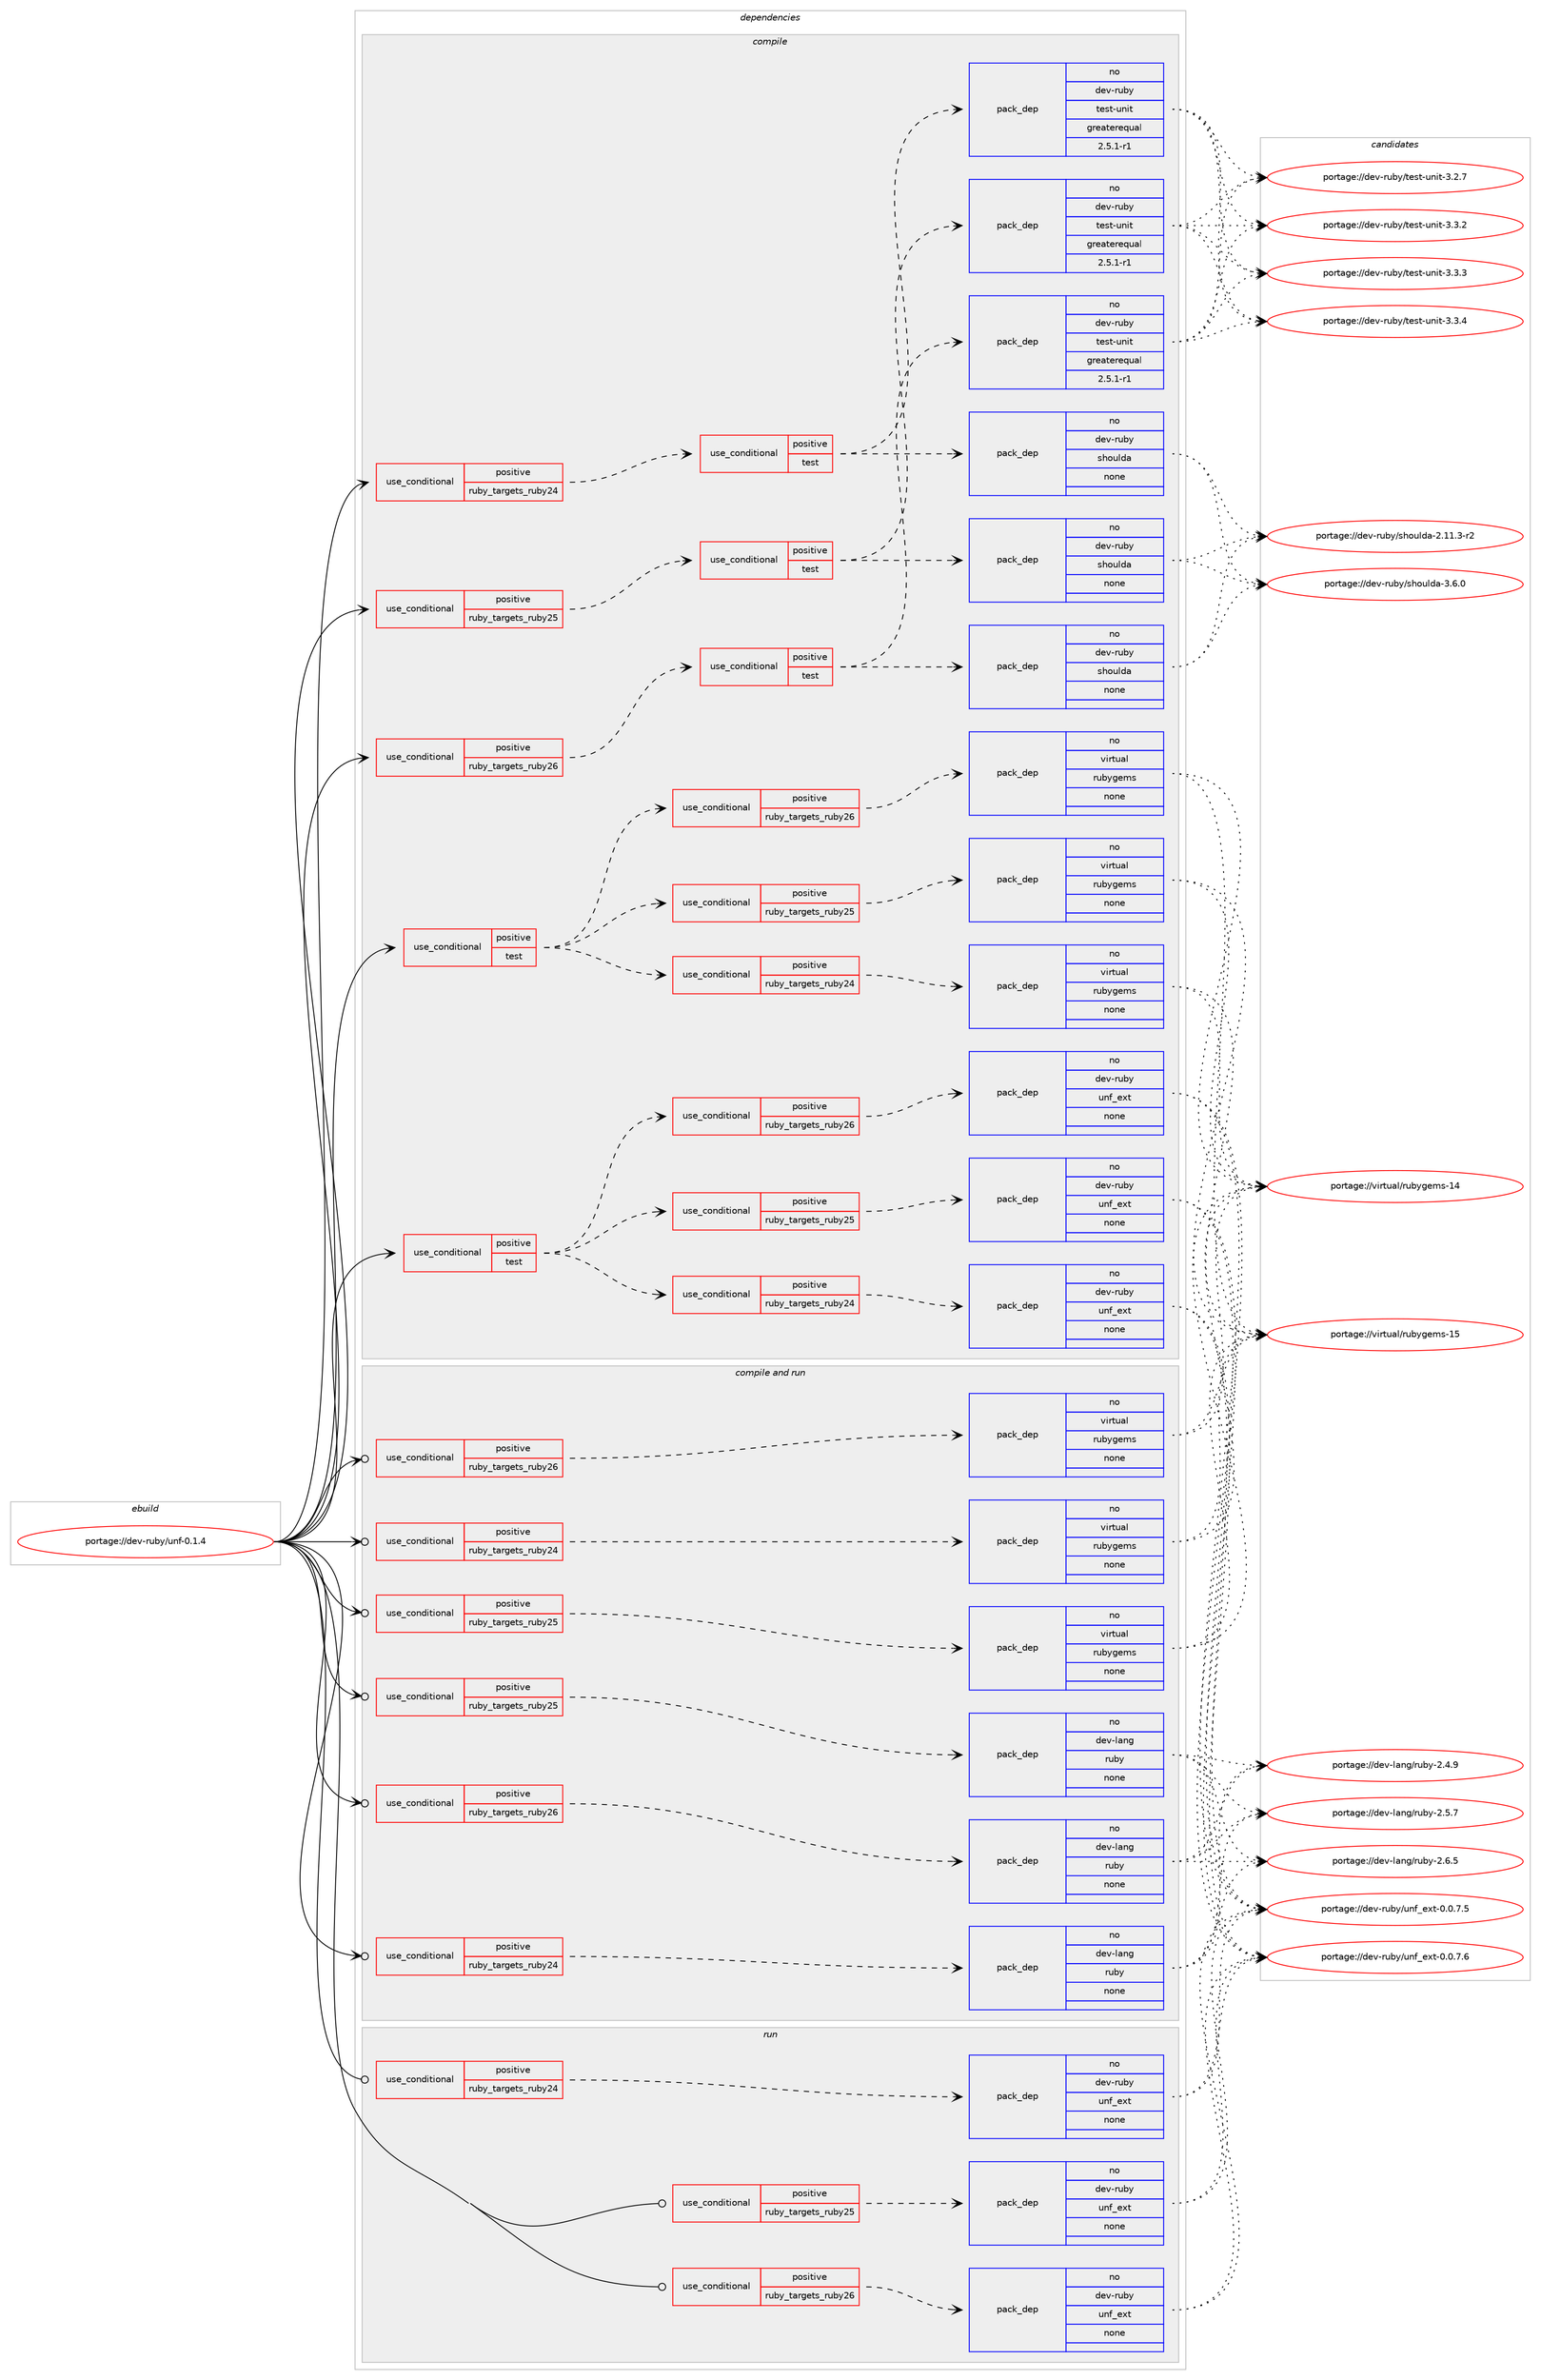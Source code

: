 digraph prolog {

# *************
# Graph options
# *************

newrank=true;
concentrate=true;
compound=true;
graph [rankdir=LR,fontname=Helvetica,fontsize=10,ranksep=1.5];#, ranksep=2.5, nodesep=0.2];
edge  [arrowhead=vee];
node  [fontname=Helvetica,fontsize=10];

# **********
# The ebuild
# **********

subgraph cluster_leftcol {
color=gray;
rank=same;
label=<<i>ebuild</i>>;
id [label="portage://dev-ruby/unf-0.1.4", color=red, width=4, href="../dev-ruby/unf-0.1.4.svg"];
}

# ****************
# The dependencies
# ****************

subgraph cluster_midcol {
color=gray;
label=<<i>dependencies</i>>;
subgraph cluster_compile {
fillcolor="#eeeeee";
style=filled;
label=<<i>compile</i>>;
subgraph cond69109 {
dependency254954 [label=<<TABLE BORDER="0" CELLBORDER="1" CELLSPACING="0" CELLPADDING="4"><TR><TD ROWSPAN="3" CELLPADDING="10">use_conditional</TD></TR><TR><TD>positive</TD></TR><TR><TD>ruby_targets_ruby24</TD></TR></TABLE>>, shape=none, color=red];
subgraph cond69110 {
dependency254955 [label=<<TABLE BORDER="0" CELLBORDER="1" CELLSPACING="0" CELLPADDING="4"><TR><TD ROWSPAN="3" CELLPADDING="10">use_conditional</TD></TR><TR><TD>positive</TD></TR><TR><TD>test</TD></TR></TABLE>>, shape=none, color=red];
subgraph pack182284 {
dependency254956 [label=<<TABLE BORDER="0" CELLBORDER="1" CELLSPACING="0" CELLPADDING="4" WIDTH="220"><TR><TD ROWSPAN="6" CELLPADDING="30">pack_dep</TD></TR><TR><TD WIDTH="110">no</TD></TR><TR><TD>dev-ruby</TD></TR><TR><TD>test-unit</TD></TR><TR><TD>greaterequal</TD></TR><TR><TD>2.5.1-r1</TD></TR></TABLE>>, shape=none, color=blue];
}
dependency254955:e -> dependency254956:w [weight=20,style="dashed",arrowhead="vee"];
subgraph pack182285 {
dependency254957 [label=<<TABLE BORDER="0" CELLBORDER="1" CELLSPACING="0" CELLPADDING="4" WIDTH="220"><TR><TD ROWSPAN="6" CELLPADDING="30">pack_dep</TD></TR><TR><TD WIDTH="110">no</TD></TR><TR><TD>dev-ruby</TD></TR><TR><TD>shoulda</TD></TR><TR><TD>none</TD></TR><TR><TD></TD></TR></TABLE>>, shape=none, color=blue];
}
dependency254955:e -> dependency254957:w [weight=20,style="dashed",arrowhead="vee"];
}
dependency254954:e -> dependency254955:w [weight=20,style="dashed",arrowhead="vee"];
}
id:e -> dependency254954:w [weight=20,style="solid",arrowhead="vee"];
subgraph cond69111 {
dependency254958 [label=<<TABLE BORDER="0" CELLBORDER="1" CELLSPACING="0" CELLPADDING="4"><TR><TD ROWSPAN="3" CELLPADDING="10">use_conditional</TD></TR><TR><TD>positive</TD></TR><TR><TD>ruby_targets_ruby25</TD></TR></TABLE>>, shape=none, color=red];
subgraph cond69112 {
dependency254959 [label=<<TABLE BORDER="0" CELLBORDER="1" CELLSPACING="0" CELLPADDING="4"><TR><TD ROWSPAN="3" CELLPADDING="10">use_conditional</TD></TR><TR><TD>positive</TD></TR><TR><TD>test</TD></TR></TABLE>>, shape=none, color=red];
subgraph pack182286 {
dependency254960 [label=<<TABLE BORDER="0" CELLBORDER="1" CELLSPACING="0" CELLPADDING="4" WIDTH="220"><TR><TD ROWSPAN="6" CELLPADDING="30">pack_dep</TD></TR><TR><TD WIDTH="110">no</TD></TR><TR><TD>dev-ruby</TD></TR><TR><TD>test-unit</TD></TR><TR><TD>greaterequal</TD></TR><TR><TD>2.5.1-r1</TD></TR></TABLE>>, shape=none, color=blue];
}
dependency254959:e -> dependency254960:w [weight=20,style="dashed",arrowhead="vee"];
subgraph pack182287 {
dependency254961 [label=<<TABLE BORDER="0" CELLBORDER="1" CELLSPACING="0" CELLPADDING="4" WIDTH="220"><TR><TD ROWSPAN="6" CELLPADDING="30">pack_dep</TD></TR><TR><TD WIDTH="110">no</TD></TR><TR><TD>dev-ruby</TD></TR><TR><TD>shoulda</TD></TR><TR><TD>none</TD></TR><TR><TD></TD></TR></TABLE>>, shape=none, color=blue];
}
dependency254959:e -> dependency254961:w [weight=20,style="dashed",arrowhead="vee"];
}
dependency254958:e -> dependency254959:w [weight=20,style="dashed",arrowhead="vee"];
}
id:e -> dependency254958:w [weight=20,style="solid",arrowhead="vee"];
subgraph cond69113 {
dependency254962 [label=<<TABLE BORDER="0" CELLBORDER="1" CELLSPACING="0" CELLPADDING="4"><TR><TD ROWSPAN="3" CELLPADDING="10">use_conditional</TD></TR><TR><TD>positive</TD></TR><TR><TD>ruby_targets_ruby26</TD></TR></TABLE>>, shape=none, color=red];
subgraph cond69114 {
dependency254963 [label=<<TABLE BORDER="0" CELLBORDER="1" CELLSPACING="0" CELLPADDING="4"><TR><TD ROWSPAN="3" CELLPADDING="10">use_conditional</TD></TR><TR><TD>positive</TD></TR><TR><TD>test</TD></TR></TABLE>>, shape=none, color=red];
subgraph pack182288 {
dependency254964 [label=<<TABLE BORDER="0" CELLBORDER="1" CELLSPACING="0" CELLPADDING="4" WIDTH="220"><TR><TD ROWSPAN="6" CELLPADDING="30">pack_dep</TD></TR><TR><TD WIDTH="110">no</TD></TR><TR><TD>dev-ruby</TD></TR><TR><TD>test-unit</TD></TR><TR><TD>greaterequal</TD></TR><TR><TD>2.5.1-r1</TD></TR></TABLE>>, shape=none, color=blue];
}
dependency254963:e -> dependency254964:w [weight=20,style="dashed",arrowhead="vee"];
subgraph pack182289 {
dependency254965 [label=<<TABLE BORDER="0" CELLBORDER="1" CELLSPACING="0" CELLPADDING="4" WIDTH="220"><TR><TD ROWSPAN="6" CELLPADDING="30">pack_dep</TD></TR><TR><TD WIDTH="110">no</TD></TR><TR><TD>dev-ruby</TD></TR><TR><TD>shoulda</TD></TR><TR><TD>none</TD></TR><TR><TD></TD></TR></TABLE>>, shape=none, color=blue];
}
dependency254963:e -> dependency254965:w [weight=20,style="dashed",arrowhead="vee"];
}
dependency254962:e -> dependency254963:w [weight=20,style="dashed",arrowhead="vee"];
}
id:e -> dependency254962:w [weight=20,style="solid",arrowhead="vee"];
subgraph cond69115 {
dependency254966 [label=<<TABLE BORDER="0" CELLBORDER="1" CELLSPACING="0" CELLPADDING="4"><TR><TD ROWSPAN="3" CELLPADDING="10">use_conditional</TD></TR><TR><TD>positive</TD></TR><TR><TD>test</TD></TR></TABLE>>, shape=none, color=red];
subgraph cond69116 {
dependency254967 [label=<<TABLE BORDER="0" CELLBORDER="1" CELLSPACING="0" CELLPADDING="4"><TR><TD ROWSPAN="3" CELLPADDING="10">use_conditional</TD></TR><TR><TD>positive</TD></TR><TR><TD>ruby_targets_ruby24</TD></TR></TABLE>>, shape=none, color=red];
subgraph pack182290 {
dependency254968 [label=<<TABLE BORDER="0" CELLBORDER="1" CELLSPACING="0" CELLPADDING="4" WIDTH="220"><TR><TD ROWSPAN="6" CELLPADDING="30">pack_dep</TD></TR><TR><TD WIDTH="110">no</TD></TR><TR><TD>dev-ruby</TD></TR><TR><TD>unf_ext</TD></TR><TR><TD>none</TD></TR><TR><TD></TD></TR></TABLE>>, shape=none, color=blue];
}
dependency254967:e -> dependency254968:w [weight=20,style="dashed",arrowhead="vee"];
}
dependency254966:e -> dependency254967:w [weight=20,style="dashed",arrowhead="vee"];
subgraph cond69117 {
dependency254969 [label=<<TABLE BORDER="0" CELLBORDER="1" CELLSPACING="0" CELLPADDING="4"><TR><TD ROWSPAN="3" CELLPADDING="10">use_conditional</TD></TR><TR><TD>positive</TD></TR><TR><TD>ruby_targets_ruby25</TD></TR></TABLE>>, shape=none, color=red];
subgraph pack182291 {
dependency254970 [label=<<TABLE BORDER="0" CELLBORDER="1" CELLSPACING="0" CELLPADDING="4" WIDTH="220"><TR><TD ROWSPAN="6" CELLPADDING="30">pack_dep</TD></TR><TR><TD WIDTH="110">no</TD></TR><TR><TD>dev-ruby</TD></TR><TR><TD>unf_ext</TD></TR><TR><TD>none</TD></TR><TR><TD></TD></TR></TABLE>>, shape=none, color=blue];
}
dependency254969:e -> dependency254970:w [weight=20,style="dashed",arrowhead="vee"];
}
dependency254966:e -> dependency254969:w [weight=20,style="dashed",arrowhead="vee"];
subgraph cond69118 {
dependency254971 [label=<<TABLE BORDER="0" CELLBORDER="1" CELLSPACING="0" CELLPADDING="4"><TR><TD ROWSPAN="3" CELLPADDING="10">use_conditional</TD></TR><TR><TD>positive</TD></TR><TR><TD>ruby_targets_ruby26</TD></TR></TABLE>>, shape=none, color=red];
subgraph pack182292 {
dependency254972 [label=<<TABLE BORDER="0" CELLBORDER="1" CELLSPACING="0" CELLPADDING="4" WIDTH="220"><TR><TD ROWSPAN="6" CELLPADDING="30">pack_dep</TD></TR><TR><TD WIDTH="110">no</TD></TR><TR><TD>dev-ruby</TD></TR><TR><TD>unf_ext</TD></TR><TR><TD>none</TD></TR><TR><TD></TD></TR></TABLE>>, shape=none, color=blue];
}
dependency254971:e -> dependency254972:w [weight=20,style="dashed",arrowhead="vee"];
}
dependency254966:e -> dependency254971:w [weight=20,style="dashed",arrowhead="vee"];
}
id:e -> dependency254966:w [weight=20,style="solid",arrowhead="vee"];
subgraph cond69119 {
dependency254973 [label=<<TABLE BORDER="0" CELLBORDER="1" CELLSPACING="0" CELLPADDING="4"><TR><TD ROWSPAN="3" CELLPADDING="10">use_conditional</TD></TR><TR><TD>positive</TD></TR><TR><TD>test</TD></TR></TABLE>>, shape=none, color=red];
subgraph cond69120 {
dependency254974 [label=<<TABLE BORDER="0" CELLBORDER="1" CELLSPACING="0" CELLPADDING="4"><TR><TD ROWSPAN="3" CELLPADDING="10">use_conditional</TD></TR><TR><TD>positive</TD></TR><TR><TD>ruby_targets_ruby24</TD></TR></TABLE>>, shape=none, color=red];
subgraph pack182293 {
dependency254975 [label=<<TABLE BORDER="0" CELLBORDER="1" CELLSPACING="0" CELLPADDING="4" WIDTH="220"><TR><TD ROWSPAN="6" CELLPADDING="30">pack_dep</TD></TR><TR><TD WIDTH="110">no</TD></TR><TR><TD>virtual</TD></TR><TR><TD>rubygems</TD></TR><TR><TD>none</TD></TR><TR><TD></TD></TR></TABLE>>, shape=none, color=blue];
}
dependency254974:e -> dependency254975:w [weight=20,style="dashed",arrowhead="vee"];
}
dependency254973:e -> dependency254974:w [weight=20,style="dashed",arrowhead="vee"];
subgraph cond69121 {
dependency254976 [label=<<TABLE BORDER="0" CELLBORDER="1" CELLSPACING="0" CELLPADDING="4"><TR><TD ROWSPAN="3" CELLPADDING="10">use_conditional</TD></TR><TR><TD>positive</TD></TR><TR><TD>ruby_targets_ruby25</TD></TR></TABLE>>, shape=none, color=red];
subgraph pack182294 {
dependency254977 [label=<<TABLE BORDER="0" CELLBORDER="1" CELLSPACING="0" CELLPADDING="4" WIDTH="220"><TR><TD ROWSPAN="6" CELLPADDING="30">pack_dep</TD></TR><TR><TD WIDTH="110">no</TD></TR><TR><TD>virtual</TD></TR><TR><TD>rubygems</TD></TR><TR><TD>none</TD></TR><TR><TD></TD></TR></TABLE>>, shape=none, color=blue];
}
dependency254976:e -> dependency254977:w [weight=20,style="dashed",arrowhead="vee"];
}
dependency254973:e -> dependency254976:w [weight=20,style="dashed",arrowhead="vee"];
subgraph cond69122 {
dependency254978 [label=<<TABLE BORDER="0" CELLBORDER="1" CELLSPACING="0" CELLPADDING="4"><TR><TD ROWSPAN="3" CELLPADDING="10">use_conditional</TD></TR><TR><TD>positive</TD></TR><TR><TD>ruby_targets_ruby26</TD></TR></TABLE>>, shape=none, color=red];
subgraph pack182295 {
dependency254979 [label=<<TABLE BORDER="0" CELLBORDER="1" CELLSPACING="0" CELLPADDING="4" WIDTH="220"><TR><TD ROWSPAN="6" CELLPADDING="30">pack_dep</TD></TR><TR><TD WIDTH="110">no</TD></TR><TR><TD>virtual</TD></TR><TR><TD>rubygems</TD></TR><TR><TD>none</TD></TR><TR><TD></TD></TR></TABLE>>, shape=none, color=blue];
}
dependency254978:e -> dependency254979:w [weight=20,style="dashed",arrowhead="vee"];
}
dependency254973:e -> dependency254978:w [weight=20,style="dashed",arrowhead="vee"];
}
id:e -> dependency254973:w [weight=20,style="solid",arrowhead="vee"];
}
subgraph cluster_compileandrun {
fillcolor="#eeeeee";
style=filled;
label=<<i>compile and run</i>>;
subgraph cond69123 {
dependency254980 [label=<<TABLE BORDER="0" CELLBORDER="1" CELLSPACING="0" CELLPADDING="4"><TR><TD ROWSPAN="3" CELLPADDING="10">use_conditional</TD></TR><TR><TD>positive</TD></TR><TR><TD>ruby_targets_ruby24</TD></TR></TABLE>>, shape=none, color=red];
subgraph pack182296 {
dependency254981 [label=<<TABLE BORDER="0" CELLBORDER="1" CELLSPACING="0" CELLPADDING="4" WIDTH="220"><TR><TD ROWSPAN="6" CELLPADDING="30">pack_dep</TD></TR><TR><TD WIDTH="110">no</TD></TR><TR><TD>dev-lang</TD></TR><TR><TD>ruby</TD></TR><TR><TD>none</TD></TR><TR><TD></TD></TR></TABLE>>, shape=none, color=blue];
}
dependency254980:e -> dependency254981:w [weight=20,style="dashed",arrowhead="vee"];
}
id:e -> dependency254980:w [weight=20,style="solid",arrowhead="odotvee"];
subgraph cond69124 {
dependency254982 [label=<<TABLE BORDER="0" CELLBORDER="1" CELLSPACING="0" CELLPADDING="4"><TR><TD ROWSPAN="3" CELLPADDING="10">use_conditional</TD></TR><TR><TD>positive</TD></TR><TR><TD>ruby_targets_ruby24</TD></TR></TABLE>>, shape=none, color=red];
subgraph pack182297 {
dependency254983 [label=<<TABLE BORDER="0" CELLBORDER="1" CELLSPACING="0" CELLPADDING="4" WIDTH="220"><TR><TD ROWSPAN="6" CELLPADDING="30">pack_dep</TD></TR><TR><TD WIDTH="110">no</TD></TR><TR><TD>virtual</TD></TR><TR><TD>rubygems</TD></TR><TR><TD>none</TD></TR><TR><TD></TD></TR></TABLE>>, shape=none, color=blue];
}
dependency254982:e -> dependency254983:w [weight=20,style="dashed",arrowhead="vee"];
}
id:e -> dependency254982:w [weight=20,style="solid",arrowhead="odotvee"];
subgraph cond69125 {
dependency254984 [label=<<TABLE BORDER="0" CELLBORDER="1" CELLSPACING="0" CELLPADDING="4"><TR><TD ROWSPAN="3" CELLPADDING="10">use_conditional</TD></TR><TR><TD>positive</TD></TR><TR><TD>ruby_targets_ruby25</TD></TR></TABLE>>, shape=none, color=red];
subgraph pack182298 {
dependency254985 [label=<<TABLE BORDER="0" CELLBORDER="1" CELLSPACING="0" CELLPADDING="4" WIDTH="220"><TR><TD ROWSPAN="6" CELLPADDING="30">pack_dep</TD></TR><TR><TD WIDTH="110">no</TD></TR><TR><TD>dev-lang</TD></TR><TR><TD>ruby</TD></TR><TR><TD>none</TD></TR><TR><TD></TD></TR></TABLE>>, shape=none, color=blue];
}
dependency254984:e -> dependency254985:w [weight=20,style="dashed",arrowhead="vee"];
}
id:e -> dependency254984:w [weight=20,style="solid",arrowhead="odotvee"];
subgraph cond69126 {
dependency254986 [label=<<TABLE BORDER="0" CELLBORDER="1" CELLSPACING="0" CELLPADDING="4"><TR><TD ROWSPAN="3" CELLPADDING="10">use_conditional</TD></TR><TR><TD>positive</TD></TR><TR><TD>ruby_targets_ruby25</TD></TR></TABLE>>, shape=none, color=red];
subgraph pack182299 {
dependency254987 [label=<<TABLE BORDER="0" CELLBORDER="1" CELLSPACING="0" CELLPADDING="4" WIDTH="220"><TR><TD ROWSPAN="6" CELLPADDING="30">pack_dep</TD></TR><TR><TD WIDTH="110">no</TD></TR><TR><TD>virtual</TD></TR><TR><TD>rubygems</TD></TR><TR><TD>none</TD></TR><TR><TD></TD></TR></TABLE>>, shape=none, color=blue];
}
dependency254986:e -> dependency254987:w [weight=20,style="dashed",arrowhead="vee"];
}
id:e -> dependency254986:w [weight=20,style="solid",arrowhead="odotvee"];
subgraph cond69127 {
dependency254988 [label=<<TABLE BORDER="0" CELLBORDER="1" CELLSPACING="0" CELLPADDING="4"><TR><TD ROWSPAN="3" CELLPADDING="10">use_conditional</TD></TR><TR><TD>positive</TD></TR><TR><TD>ruby_targets_ruby26</TD></TR></TABLE>>, shape=none, color=red];
subgraph pack182300 {
dependency254989 [label=<<TABLE BORDER="0" CELLBORDER="1" CELLSPACING="0" CELLPADDING="4" WIDTH="220"><TR><TD ROWSPAN="6" CELLPADDING="30">pack_dep</TD></TR><TR><TD WIDTH="110">no</TD></TR><TR><TD>dev-lang</TD></TR><TR><TD>ruby</TD></TR><TR><TD>none</TD></TR><TR><TD></TD></TR></TABLE>>, shape=none, color=blue];
}
dependency254988:e -> dependency254989:w [weight=20,style="dashed",arrowhead="vee"];
}
id:e -> dependency254988:w [weight=20,style="solid",arrowhead="odotvee"];
subgraph cond69128 {
dependency254990 [label=<<TABLE BORDER="0" CELLBORDER="1" CELLSPACING="0" CELLPADDING="4"><TR><TD ROWSPAN="3" CELLPADDING="10">use_conditional</TD></TR><TR><TD>positive</TD></TR><TR><TD>ruby_targets_ruby26</TD></TR></TABLE>>, shape=none, color=red];
subgraph pack182301 {
dependency254991 [label=<<TABLE BORDER="0" CELLBORDER="1" CELLSPACING="0" CELLPADDING="4" WIDTH="220"><TR><TD ROWSPAN="6" CELLPADDING="30">pack_dep</TD></TR><TR><TD WIDTH="110">no</TD></TR><TR><TD>virtual</TD></TR><TR><TD>rubygems</TD></TR><TR><TD>none</TD></TR><TR><TD></TD></TR></TABLE>>, shape=none, color=blue];
}
dependency254990:e -> dependency254991:w [weight=20,style="dashed",arrowhead="vee"];
}
id:e -> dependency254990:w [weight=20,style="solid",arrowhead="odotvee"];
}
subgraph cluster_run {
fillcolor="#eeeeee";
style=filled;
label=<<i>run</i>>;
subgraph cond69129 {
dependency254992 [label=<<TABLE BORDER="0" CELLBORDER="1" CELLSPACING="0" CELLPADDING="4"><TR><TD ROWSPAN="3" CELLPADDING="10">use_conditional</TD></TR><TR><TD>positive</TD></TR><TR><TD>ruby_targets_ruby24</TD></TR></TABLE>>, shape=none, color=red];
subgraph pack182302 {
dependency254993 [label=<<TABLE BORDER="0" CELLBORDER="1" CELLSPACING="0" CELLPADDING="4" WIDTH="220"><TR><TD ROWSPAN="6" CELLPADDING="30">pack_dep</TD></TR><TR><TD WIDTH="110">no</TD></TR><TR><TD>dev-ruby</TD></TR><TR><TD>unf_ext</TD></TR><TR><TD>none</TD></TR><TR><TD></TD></TR></TABLE>>, shape=none, color=blue];
}
dependency254992:e -> dependency254993:w [weight=20,style="dashed",arrowhead="vee"];
}
id:e -> dependency254992:w [weight=20,style="solid",arrowhead="odot"];
subgraph cond69130 {
dependency254994 [label=<<TABLE BORDER="0" CELLBORDER="1" CELLSPACING="0" CELLPADDING="4"><TR><TD ROWSPAN="3" CELLPADDING="10">use_conditional</TD></TR><TR><TD>positive</TD></TR><TR><TD>ruby_targets_ruby25</TD></TR></TABLE>>, shape=none, color=red];
subgraph pack182303 {
dependency254995 [label=<<TABLE BORDER="0" CELLBORDER="1" CELLSPACING="0" CELLPADDING="4" WIDTH="220"><TR><TD ROWSPAN="6" CELLPADDING="30">pack_dep</TD></TR><TR><TD WIDTH="110">no</TD></TR><TR><TD>dev-ruby</TD></TR><TR><TD>unf_ext</TD></TR><TR><TD>none</TD></TR><TR><TD></TD></TR></TABLE>>, shape=none, color=blue];
}
dependency254994:e -> dependency254995:w [weight=20,style="dashed",arrowhead="vee"];
}
id:e -> dependency254994:w [weight=20,style="solid",arrowhead="odot"];
subgraph cond69131 {
dependency254996 [label=<<TABLE BORDER="0" CELLBORDER="1" CELLSPACING="0" CELLPADDING="4"><TR><TD ROWSPAN="3" CELLPADDING="10">use_conditional</TD></TR><TR><TD>positive</TD></TR><TR><TD>ruby_targets_ruby26</TD></TR></TABLE>>, shape=none, color=red];
subgraph pack182304 {
dependency254997 [label=<<TABLE BORDER="0" CELLBORDER="1" CELLSPACING="0" CELLPADDING="4" WIDTH="220"><TR><TD ROWSPAN="6" CELLPADDING="30">pack_dep</TD></TR><TR><TD WIDTH="110">no</TD></TR><TR><TD>dev-ruby</TD></TR><TR><TD>unf_ext</TD></TR><TR><TD>none</TD></TR><TR><TD></TD></TR></TABLE>>, shape=none, color=blue];
}
dependency254996:e -> dependency254997:w [weight=20,style="dashed",arrowhead="vee"];
}
id:e -> dependency254996:w [weight=20,style="solid",arrowhead="odot"];
}
}

# **************
# The candidates
# **************

subgraph cluster_choices {
rank=same;
color=gray;
label=<<i>candidates</i>>;

subgraph choice182284 {
color=black;
nodesep=1;
choiceportage10010111845114117981214711610111511645117110105116455146504655 [label="portage://dev-ruby/test-unit-3.2.7", color=red, width=4,href="../dev-ruby/test-unit-3.2.7.svg"];
choiceportage10010111845114117981214711610111511645117110105116455146514650 [label="portage://dev-ruby/test-unit-3.3.2", color=red, width=4,href="../dev-ruby/test-unit-3.3.2.svg"];
choiceportage10010111845114117981214711610111511645117110105116455146514651 [label="portage://dev-ruby/test-unit-3.3.3", color=red, width=4,href="../dev-ruby/test-unit-3.3.3.svg"];
choiceportage10010111845114117981214711610111511645117110105116455146514652 [label="portage://dev-ruby/test-unit-3.3.4", color=red, width=4,href="../dev-ruby/test-unit-3.3.4.svg"];
dependency254956:e -> choiceportage10010111845114117981214711610111511645117110105116455146504655:w [style=dotted,weight="100"];
dependency254956:e -> choiceportage10010111845114117981214711610111511645117110105116455146514650:w [style=dotted,weight="100"];
dependency254956:e -> choiceportage10010111845114117981214711610111511645117110105116455146514651:w [style=dotted,weight="100"];
dependency254956:e -> choiceportage10010111845114117981214711610111511645117110105116455146514652:w [style=dotted,weight="100"];
}
subgraph choice182285 {
color=black;
nodesep=1;
choiceportage10010111845114117981214711510411111710810097455046494946514511450 [label="portage://dev-ruby/shoulda-2.11.3-r2", color=red, width=4,href="../dev-ruby/shoulda-2.11.3-r2.svg"];
choiceportage10010111845114117981214711510411111710810097455146544648 [label="portage://dev-ruby/shoulda-3.6.0", color=red, width=4,href="../dev-ruby/shoulda-3.6.0.svg"];
dependency254957:e -> choiceportage10010111845114117981214711510411111710810097455046494946514511450:w [style=dotted,weight="100"];
dependency254957:e -> choiceportage10010111845114117981214711510411111710810097455146544648:w [style=dotted,weight="100"];
}
subgraph choice182286 {
color=black;
nodesep=1;
choiceportage10010111845114117981214711610111511645117110105116455146504655 [label="portage://dev-ruby/test-unit-3.2.7", color=red, width=4,href="../dev-ruby/test-unit-3.2.7.svg"];
choiceportage10010111845114117981214711610111511645117110105116455146514650 [label="portage://dev-ruby/test-unit-3.3.2", color=red, width=4,href="../dev-ruby/test-unit-3.3.2.svg"];
choiceportage10010111845114117981214711610111511645117110105116455146514651 [label="portage://dev-ruby/test-unit-3.3.3", color=red, width=4,href="../dev-ruby/test-unit-3.3.3.svg"];
choiceportage10010111845114117981214711610111511645117110105116455146514652 [label="portage://dev-ruby/test-unit-3.3.4", color=red, width=4,href="../dev-ruby/test-unit-3.3.4.svg"];
dependency254960:e -> choiceportage10010111845114117981214711610111511645117110105116455146504655:w [style=dotted,weight="100"];
dependency254960:e -> choiceportage10010111845114117981214711610111511645117110105116455146514650:w [style=dotted,weight="100"];
dependency254960:e -> choiceportage10010111845114117981214711610111511645117110105116455146514651:w [style=dotted,weight="100"];
dependency254960:e -> choiceportage10010111845114117981214711610111511645117110105116455146514652:w [style=dotted,weight="100"];
}
subgraph choice182287 {
color=black;
nodesep=1;
choiceportage10010111845114117981214711510411111710810097455046494946514511450 [label="portage://dev-ruby/shoulda-2.11.3-r2", color=red, width=4,href="../dev-ruby/shoulda-2.11.3-r2.svg"];
choiceportage10010111845114117981214711510411111710810097455146544648 [label="portage://dev-ruby/shoulda-3.6.0", color=red, width=4,href="../dev-ruby/shoulda-3.6.0.svg"];
dependency254961:e -> choiceportage10010111845114117981214711510411111710810097455046494946514511450:w [style=dotted,weight="100"];
dependency254961:e -> choiceportage10010111845114117981214711510411111710810097455146544648:w [style=dotted,weight="100"];
}
subgraph choice182288 {
color=black;
nodesep=1;
choiceportage10010111845114117981214711610111511645117110105116455146504655 [label="portage://dev-ruby/test-unit-3.2.7", color=red, width=4,href="../dev-ruby/test-unit-3.2.7.svg"];
choiceportage10010111845114117981214711610111511645117110105116455146514650 [label="portage://dev-ruby/test-unit-3.3.2", color=red, width=4,href="../dev-ruby/test-unit-3.3.2.svg"];
choiceportage10010111845114117981214711610111511645117110105116455146514651 [label="portage://dev-ruby/test-unit-3.3.3", color=red, width=4,href="../dev-ruby/test-unit-3.3.3.svg"];
choiceportage10010111845114117981214711610111511645117110105116455146514652 [label="portage://dev-ruby/test-unit-3.3.4", color=red, width=4,href="../dev-ruby/test-unit-3.3.4.svg"];
dependency254964:e -> choiceportage10010111845114117981214711610111511645117110105116455146504655:w [style=dotted,weight="100"];
dependency254964:e -> choiceportage10010111845114117981214711610111511645117110105116455146514650:w [style=dotted,weight="100"];
dependency254964:e -> choiceportage10010111845114117981214711610111511645117110105116455146514651:w [style=dotted,weight="100"];
dependency254964:e -> choiceportage10010111845114117981214711610111511645117110105116455146514652:w [style=dotted,weight="100"];
}
subgraph choice182289 {
color=black;
nodesep=1;
choiceportage10010111845114117981214711510411111710810097455046494946514511450 [label="portage://dev-ruby/shoulda-2.11.3-r2", color=red, width=4,href="../dev-ruby/shoulda-2.11.3-r2.svg"];
choiceportage10010111845114117981214711510411111710810097455146544648 [label="portage://dev-ruby/shoulda-3.6.0", color=red, width=4,href="../dev-ruby/shoulda-3.6.0.svg"];
dependency254965:e -> choiceportage10010111845114117981214711510411111710810097455046494946514511450:w [style=dotted,weight="100"];
dependency254965:e -> choiceportage10010111845114117981214711510411111710810097455146544648:w [style=dotted,weight="100"];
}
subgraph choice182290 {
color=black;
nodesep=1;
choiceportage100101118451141179812147117110102951011201164548464846554653 [label="portage://dev-ruby/unf_ext-0.0.7.5", color=red, width=4,href="../dev-ruby/unf_ext-0.0.7.5.svg"];
choiceportage100101118451141179812147117110102951011201164548464846554654 [label="portage://dev-ruby/unf_ext-0.0.7.6", color=red, width=4,href="../dev-ruby/unf_ext-0.0.7.6.svg"];
dependency254968:e -> choiceportage100101118451141179812147117110102951011201164548464846554653:w [style=dotted,weight="100"];
dependency254968:e -> choiceportage100101118451141179812147117110102951011201164548464846554654:w [style=dotted,weight="100"];
}
subgraph choice182291 {
color=black;
nodesep=1;
choiceportage100101118451141179812147117110102951011201164548464846554653 [label="portage://dev-ruby/unf_ext-0.0.7.5", color=red, width=4,href="../dev-ruby/unf_ext-0.0.7.5.svg"];
choiceportage100101118451141179812147117110102951011201164548464846554654 [label="portage://dev-ruby/unf_ext-0.0.7.6", color=red, width=4,href="../dev-ruby/unf_ext-0.0.7.6.svg"];
dependency254970:e -> choiceportage100101118451141179812147117110102951011201164548464846554653:w [style=dotted,weight="100"];
dependency254970:e -> choiceportage100101118451141179812147117110102951011201164548464846554654:w [style=dotted,weight="100"];
}
subgraph choice182292 {
color=black;
nodesep=1;
choiceportage100101118451141179812147117110102951011201164548464846554653 [label="portage://dev-ruby/unf_ext-0.0.7.5", color=red, width=4,href="../dev-ruby/unf_ext-0.0.7.5.svg"];
choiceportage100101118451141179812147117110102951011201164548464846554654 [label="portage://dev-ruby/unf_ext-0.0.7.6", color=red, width=4,href="../dev-ruby/unf_ext-0.0.7.6.svg"];
dependency254972:e -> choiceportage100101118451141179812147117110102951011201164548464846554653:w [style=dotted,weight="100"];
dependency254972:e -> choiceportage100101118451141179812147117110102951011201164548464846554654:w [style=dotted,weight="100"];
}
subgraph choice182293 {
color=black;
nodesep=1;
choiceportage118105114116117971084711411798121103101109115454952 [label="portage://virtual/rubygems-14", color=red, width=4,href="../virtual/rubygems-14.svg"];
choiceportage118105114116117971084711411798121103101109115454953 [label="portage://virtual/rubygems-15", color=red, width=4,href="../virtual/rubygems-15.svg"];
dependency254975:e -> choiceportage118105114116117971084711411798121103101109115454952:w [style=dotted,weight="100"];
dependency254975:e -> choiceportage118105114116117971084711411798121103101109115454953:w [style=dotted,weight="100"];
}
subgraph choice182294 {
color=black;
nodesep=1;
choiceportage118105114116117971084711411798121103101109115454952 [label="portage://virtual/rubygems-14", color=red, width=4,href="../virtual/rubygems-14.svg"];
choiceportage118105114116117971084711411798121103101109115454953 [label="portage://virtual/rubygems-15", color=red, width=4,href="../virtual/rubygems-15.svg"];
dependency254977:e -> choiceportage118105114116117971084711411798121103101109115454952:w [style=dotted,weight="100"];
dependency254977:e -> choiceportage118105114116117971084711411798121103101109115454953:w [style=dotted,weight="100"];
}
subgraph choice182295 {
color=black;
nodesep=1;
choiceportage118105114116117971084711411798121103101109115454952 [label="portage://virtual/rubygems-14", color=red, width=4,href="../virtual/rubygems-14.svg"];
choiceportage118105114116117971084711411798121103101109115454953 [label="portage://virtual/rubygems-15", color=red, width=4,href="../virtual/rubygems-15.svg"];
dependency254979:e -> choiceportage118105114116117971084711411798121103101109115454952:w [style=dotted,weight="100"];
dependency254979:e -> choiceportage118105114116117971084711411798121103101109115454953:w [style=dotted,weight="100"];
}
subgraph choice182296 {
color=black;
nodesep=1;
choiceportage10010111845108971101034711411798121455046524657 [label="portage://dev-lang/ruby-2.4.9", color=red, width=4,href="../dev-lang/ruby-2.4.9.svg"];
choiceportage10010111845108971101034711411798121455046534655 [label="portage://dev-lang/ruby-2.5.7", color=red, width=4,href="../dev-lang/ruby-2.5.7.svg"];
choiceportage10010111845108971101034711411798121455046544653 [label="portage://dev-lang/ruby-2.6.5", color=red, width=4,href="../dev-lang/ruby-2.6.5.svg"];
dependency254981:e -> choiceportage10010111845108971101034711411798121455046524657:w [style=dotted,weight="100"];
dependency254981:e -> choiceportage10010111845108971101034711411798121455046534655:w [style=dotted,weight="100"];
dependency254981:e -> choiceportage10010111845108971101034711411798121455046544653:w [style=dotted,weight="100"];
}
subgraph choice182297 {
color=black;
nodesep=1;
choiceportage118105114116117971084711411798121103101109115454952 [label="portage://virtual/rubygems-14", color=red, width=4,href="../virtual/rubygems-14.svg"];
choiceportage118105114116117971084711411798121103101109115454953 [label="portage://virtual/rubygems-15", color=red, width=4,href="../virtual/rubygems-15.svg"];
dependency254983:e -> choiceportage118105114116117971084711411798121103101109115454952:w [style=dotted,weight="100"];
dependency254983:e -> choiceportage118105114116117971084711411798121103101109115454953:w [style=dotted,weight="100"];
}
subgraph choice182298 {
color=black;
nodesep=1;
choiceportage10010111845108971101034711411798121455046524657 [label="portage://dev-lang/ruby-2.4.9", color=red, width=4,href="../dev-lang/ruby-2.4.9.svg"];
choiceportage10010111845108971101034711411798121455046534655 [label="portage://dev-lang/ruby-2.5.7", color=red, width=4,href="../dev-lang/ruby-2.5.7.svg"];
choiceportage10010111845108971101034711411798121455046544653 [label="portage://dev-lang/ruby-2.6.5", color=red, width=4,href="../dev-lang/ruby-2.6.5.svg"];
dependency254985:e -> choiceportage10010111845108971101034711411798121455046524657:w [style=dotted,weight="100"];
dependency254985:e -> choiceportage10010111845108971101034711411798121455046534655:w [style=dotted,weight="100"];
dependency254985:e -> choiceportage10010111845108971101034711411798121455046544653:w [style=dotted,weight="100"];
}
subgraph choice182299 {
color=black;
nodesep=1;
choiceportage118105114116117971084711411798121103101109115454952 [label="portage://virtual/rubygems-14", color=red, width=4,href="../virtual/rubygems-14.svg"];
choiceportage118105114116117971084711411798121103101109115454953 [label="portage://virtual/rubygems-15", color=red, width=4,href="../virtual/rubygems-15.svg"];
dependency254987:e -> choiceportage118105114116117971084711411798121103101109115454952:w [style=dotted,weight="100"];
dependency254987:e -> choiceportage118105114116117971084711411798121103101109115454953:w [style=dotted,weight="100"];
}
subgraph choice182300 {
color=black;
nodesep=1;
choiceportage10010111845108971101034711411798121455046524657 [label="portage://dev-lang/ruby-2.4.9", color=red, width=4,href="../dev-lang/ruby-2.4.9.svg"];
choiceportage10010111845108971101034711411798121455046534655 [label="portage://dev-lang/ruby-2.5.7", color=red, width=4,href="../dev-lang/ruby-2.5.7.svg"];
choiceportage10010111845108971101034711411798121455046544653 [label="portage://dev-lang/ruby-2.6.5", color=red, width=4,href="../dev-lang/ruby-2.6.5.svg"];
dependency254989:e -> choiceportage10010111845108971101034711411798121455046524657:w [style=dotted,weight="100"];
dependency254989:e -> choiceportage10010111845108971101034711411798121455046534655:w [style=dotted,weight="100"];
dependency254989:e -> choiceportage10010111845108971101034711411798121455046544653:w [style=dotted,weight="100"];
}
subgraph choice182301 {
color=black;
nodesep=1;
choiceportage118105114116117971084711411798121103101109115454952 [label="portage://virtual/rubygems-14", color=red, width=4,href="../virtual/rubygems-14.svg"];
choiceportage118105114116117971084711411798121103101109115454953 [label="portage://virtual/rubygems-15", color=red, width=4,href="../virtual/rubygems-15.svg"];
dependency254991:e -> choiceportage118105114116117971084711411798121103101109115454952:w [style=dotted,weight="100"];
dependency254991:e -> choiceportage118105114116117971084711411798121103101109115454953:w [style=dotted,weight="100"];
}
subgraph choice182302 {
color=black;
nodesep=1;
choiceportage100101118451141179812147117110102951011201164548464846554653 [label="portage://dev-ruby/unf_ext-0.0.7.5", color=red, width=4,href="../dev-ruby/unf_ext-0.0.7.5.svg"];
choiceportage100101118451141179812147117110102951011201164548464846554654 [label="portage://dev-ruby/unf_ext-0.0.7.6", color=red, width=4,href="../dev-ruby/unf_ext-0.0.7.6.svg"];
dependency254993:e -> choiceportage100101118451141179812147117110102951011201164548464846554653:w [style=dotted,weight="100"];
dependency254993:e -> choiceportage100101118451141179812147117110102951011201164548464846554654:w [style=dotted,weight="100"];
}
subgraph choice182303 {
color=black;
nodesep=1;
choiceportage100101118451141179812147117110102951011201164548464846554653 [label="portage://dev-ruby/unf_ext-0.0.7.5", color=red, width=4,href="../dev-ruby/unf_ext-0.0.7.5.svg"];
choiceportage100101118451141179812147117110102951011201164548464846554654 [label="portage://dev-ruby/unf_ext-0.0.7.6", color=red, width=4,href="../dev-ruby/unf_ext-0.0.7.6.svg"];
dependency254995:e -> choiceportage100101118451141179812147117110102951011201164548464846554653:w [style=dotted,weight="100"];
dependency254995:e -> choiceportage100101118451141179812147117110102951011201164548464846554654:w [style=dotted,weight="100"];
}
subgraph choice182304 {
color=black;
nodesep=1;
choiceportage100101118451141179812147117110102951011201164548464846554653 [label="portage://dev-ruby/unf_ext-0.0.7.5", color=red, width=4,href="../dev-ruby/unf_ext-0.0.7.5.svg"];
choiceportage100101118451141179812147117110102951011201164548464846554654 [label="portage://dev-ruby/unf_ext-0.0.7.6", color=red, width=4,href="../dev-ruby/unf_ext-0.0.7.6.svg"];
dependency254997:e -> choiceportage100101118451141179812147117110102951011201164548464846554653:w [style=dotted,weight="100"];
dependency254997:e -> choiceportage100101118451141179812147117110102951011201164548464846554654:w [style=dotted,weight="100"];
}
}

}
